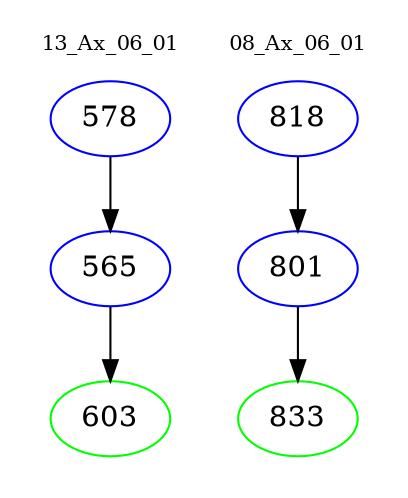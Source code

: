 digraph{
subgraph cluster_0 {
color = white
label = "13_Ax_06_01";
fontsize=10;
T0_578 [label="578", color="blue"]
T0_578 -> T0_565 [color="black"]
T0_565 [label="565", color="blue"]
T0_565 -> T0_603 [color="black"]
T0_603 [label="603", color="green"]
}
subgraph cluster_1 {
color = white
label = "08_Ax_06_01";
fontsize=10;
T1_818 [label="818", color="blue"]
T1_818 -> T1_801 [color="black"]
T1_801 [label="801", color="blue"]
T1_801 -> T1_833 [color="black"]
T1_833 [label="833", color="green"]
}
}
